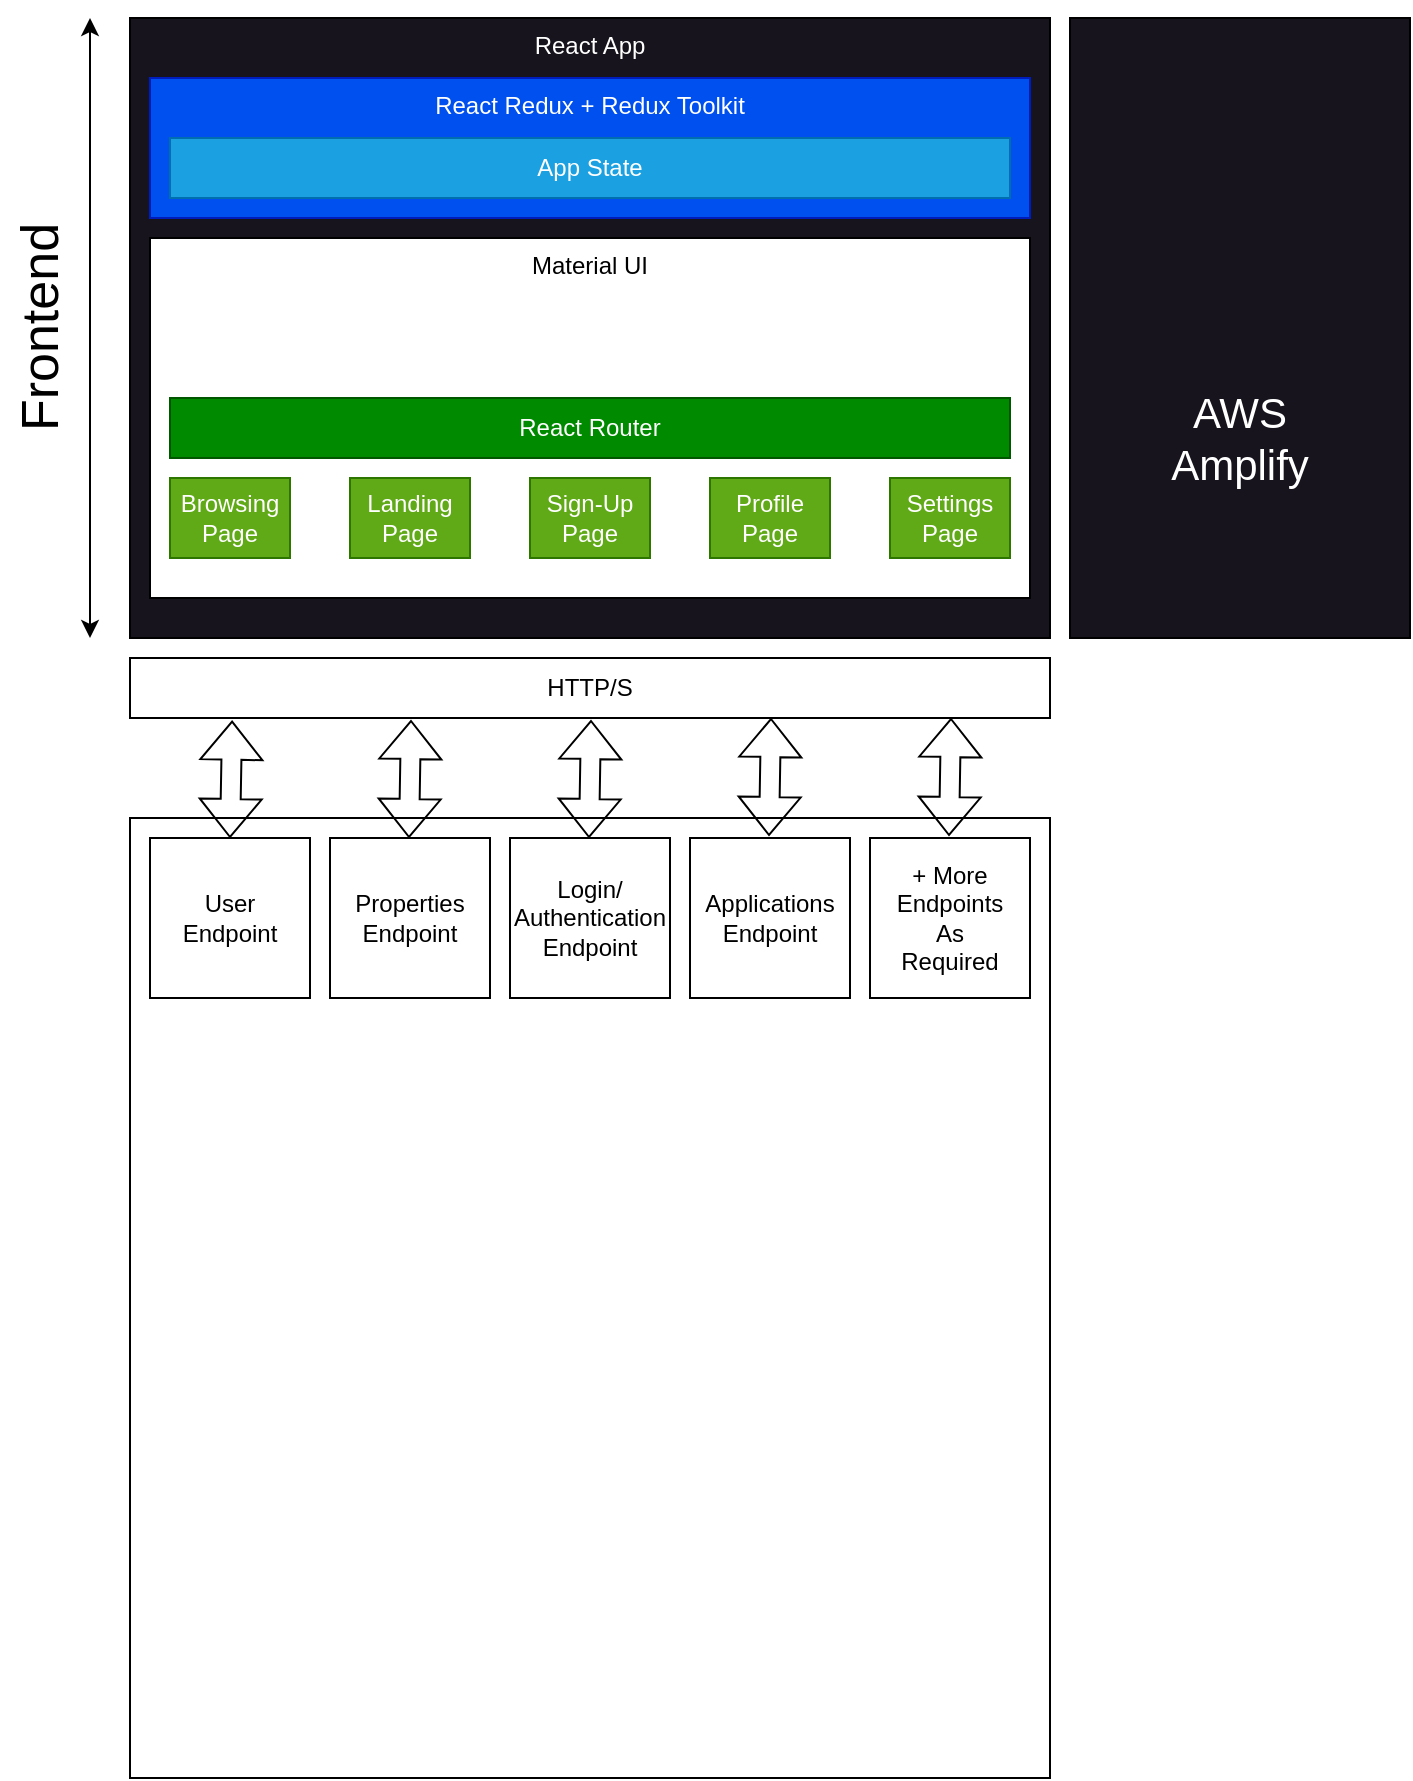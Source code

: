 <mxfile version="21.7.5" type="device">
  <diagram name="Page-1" id="B5wbCqf6-nGuKGuBVjZ5">
    <mxGraphModel dx="1366" dy="796" grid="1" gridSize="10" guides="1" tooltips="1" connect="1" arrows="1" fold="1" page="1" pageScale="1" pageWidth="850" pageHeight="1100" math="0" shadow="0">
      <root>
        <mxCell id="0" />
        <mxCell id="1" parent="0" />
        <mxCell id="WUPkjCL0fOqbodGG6Jco-2" value="&lt;font color=&quot;#ffffff&quot;&gt;React App&lt;/font&gt;" style="rounded=0;whiteSpace=wrap;html=1;verticalAlign=top;fillStyle=auto;fillColor=#18141d;fontColor=#000000;" vertex="1" parent="1">
          <mxGeometry x="170" y="110" width="460" height="310" as="geometry" />
        </mxCell>
        <mxCell id="WUPkjCL0fOqbodGG6Jco-19" value="HTTP/S" style="rounded=0;whiteSpace=wrap;html=1;" vertex="1" parent="1">
          <mxGeometry x="170" y="430" width="460" height="30" as="geometry" />
        </mxCell>
        <mxCell id="WUPkjCL0fOqbodGG6Jco-21" value="" style="group;fillColor=#0050ef;fontColor=#ffffff;strokeColor=#001DBC;" vertex="1" connectable="0" parent="1">
          <mxGeometry x="180" y="140" width="440" height="70" as="geometry" />
        </mxCell>
        <mxCell id="WUPkjCL0fOqbodGG6Jco-12" value="React Redux + Redux Toolkit" style="rounded=0;whiteSpace=wrap;html=1;verticalAlign=top;fillColor=#0050ef;fontColor=#ffffff;strokeColor=#001DBC;" vertex="1" parent="WUPkjCL0fOqbodGG6Jco-21">
          <mxGeometry width="440" height="70" as="geometry" />
        </mxCell>
        <mxCell id="WUPkjCL0fOqbodGG6Jco-16" value="App State" style="rounded=0;whiteSpace=wrap;html=1;fillColor=#1ba1e2;fontColor=#ffffff;strokeColor=#006EAF;" vertex="1" parent="WUPkjCL0fOqbodGG6Jco-21">
          <mxGeometry x="10" y="30" width="420" height="30" as="geometry" />
        </mxCell>
        <mxCell id="WUPkjCL0fOqbodGG6Jco-22" value="Material UI" style="rounded=0;whiteSpace=wrap;html=1;verticalAlign=top;" vertex="1" parent="1">
          <mxGeometry x="180" y="220" width="440" height="180" as="geometry" />
        </mxCell>
        <mxCell id="WUPkjCL0fOqbodGG6Jco-23" value="" style="group" vertex="1" connectable="0" parent="1">
          <mxGeometry x="190" y="300" width="420" height="80" as="geometry" />
        </mxCell>
        <mxCell id="WUPkjCL0fOqbodGG6Jco-4" value="React Router" style="rounded=0;whiteSpace=wrap;html=1;fillColor=#008a00;fontColor=#ffffff;strokeColor=#005700;" vertex="1" parent="WUPkjCL0fOqbodGG6Jco-23">
          <mxGeometry width="420" height="30" as="geometry" />
        </mxCell>
        <mxCell id="WUPkjCL0fOqbodGG6Jco-5" value="Landing&lt;br&gt;Page" style="rounded=0;whiteSpace=wrap;html=1;fillColor=#60a917;fontColor=#ffffff;strokeColor=#2D7600;" vertex="1" parent="WUPkjCL0fOqbodGG6Jco-23">
          <mxGeometry x="90" y="40" width="60" height="40" as="geometry" />
        </mxCell>
        <mxCell id="WUPkjCL0fOqbodGG6Jco-6" value="Browsing Page" style="rounded=0;whiteSpace=wrap;html=1;fillColor=#60a917;fontColor=#ffffff;strokeColor=#2D7600;" vertex="1" parent="WUPkjCL0fOqbodGG6Jco-23">
          <mxGeometry y="40" width="60" height="40" as="geometry" />
        </mxCell>
        <mxCell id="WUPkjCL0fOqbodGG6Jco-7" value="Sign-Up&lt;br&gt;Page" style="rounded=0;whiteSpace=wrap;html=1;fillColor=#60a917;fontColor=#ffffff;strokeColor=#2D7600;" vertex="1" parent="WUPkjCL0fOqbodGG6Jco-23">
          <mxGeometry x="180" y="40" width="60" height="40" as="geometry" />
        </mxCell>
        <mxCell id="WUPkjCL0fOqbodGG6Jco-8" value="Profile&lt;br&gt;Page" style="rounded=0;whiteSpace=wrap;html=1;fillColor=#60a917;fontColor=#ffffff;strokeColor=#2D7600;" vertex="1" parent="WUPkjCL0fOqbodGG6Jco-23">
          <mxGeometry x="270" y="40" width="60" height="40" as="geometry" />
        </mxCell>
        <mxCell id="WUPkjCL0fOqbodGG6Jco-9" value="Settings&lt;br&gt;Page" style="rounded=0;whiteSpace=wrap;html=1;fillColor=#60a917;fontColor=#ffffff;strokeColor=#2D7600;" vertex="1" parent="WUPkjCL0fOqbodGG6Jco-23">
          <mxGeometry x="360" y="40" width="60" height="40" as="geometry" />
        </mxCell>
        <mxCell id="WUPkjCL0fOqbodGG6Jco-24" value="" style="shape=image;verticalLabelPosition=bottom;labelBackgroundColor=default;verticalAlign=top;aspect=fixed;imageAspect=0;image=https://v4.mui.com/static/logo.png;" vertex="1" parent="1">
          <mxGeometry x="362.5" y="232.5" width="75" height="75" as="geometry" />
        </mxCell>
        <mxCell id="WUPkjCL0fOqbodGG6Jco-26" value="AWS&lt;br&gt;Amplify" style="rounded=0;whiteSpace=wrap;html=1;verticalAlign=middle;fillStyle=auto;fillColor=#18141d;fontColor=#FFFFFF;fontSize=21;spacingTop=110;" vertex="1" parent="1">
          <mxGeometry x="640" y="110" width="170" height="310" as="geometry" />
        </mxCell>
        <mxCell id="WUPkjCL0fOqbodGG6Jco-27" value="" style="rounded=0;whiteSpace=wrap;html=1;" vertex="1" parent="1">
          <mxGeometry x="170" y="510" width="460" height="480" as="geometry" />
        </mxCell>
        <mxCell id="WUPkjCL0fOqbodGG6Jco-28" value="User&lt;br&gt;Endpoint" style="whiteSpace=wrap;html=1;aspect=fixed;" vertex="1" parent="1">
          <mxGeometry x="180" y="520" width="80" height="80" as="geometry" />
        </mxCell>
        <mxCell id="WUPkjCL0fOqbodGG6Jco-30" value="Properties&lt;br&gt;Endpoint" style="whiteSpace=wrap;html=1;aspect=fixed;" vertex="1" parent="1">
          <mxGeometry x="270" y="520" width="80" height="80" as="geometry" />
        </mxCell>
        <mxCell id="WUPkjCL0fOqbodGG6Jco-31" value="Login/&lt;br&gt;Authentication&lt;br&gt;Endpoint" style="whiteSpace=wrap;html=1;aspect=fixed;" vertex="1" parent="1">
          <mxGeometry x="360" y="520" width="80" height="80" as="geometry" />
        </mxCell>
        <mxCell id="WUPkjCL0fOqbodGG6Jco-32" value="+ More&lt;br&gt;Endpoints&lt;br&gt;As&lt;br&gt;Required" style="whiteSpace=wrap;html=1;aspect=fixed;" vertex="1" parent="1">
          <mxGeometry x="540" y="520" width="80" height="80" as="geometry" />
        </mxCell>
        <mxCell id="WUPkjCL0fOqbodGG6Jco-33" value="Applications&lt;br&gt;Endpoint" style="whiteSpace=wrap;html=1;aspect=fixed;" vertex="1" parent="1">
          <mxGeometry x="450" y="520" width="80" height="80" as="geometry" />
        </mxCell>
        <mxCell id="WUPkjCL0fOqbodGG6Jco-41" value="" style="shape=flexArrow;endArrow=classic;startArrow=classic;html=1;rounded=0;entryX=0.111;entryY=1.045;entryDx=0;entryDy=0;entryPerimeter=0;exitX=0.5;exitY=0;exitDx=0;exitDy=0;" edge="1" parent="1" source="WUPkjCL0fOqbodGG6Jco-28" target="WUPkjCL0fOqbodGG6Jco-19">
          <mxGeometry width="100" height="100" relative="1" as="geometry">
            <mxPoint x="250" y="550" as="sourcePoint" />
            <mxPoint x="350" y="450" as="targetPoint" />
          </mxGeometry>
        </mxCell>
        <mxCell id="WUPkjCL0fOqbodGG6Jco-42" value="" style="shape=flexArrow;endArrow=classic;startArrow=classic;html=1;rounded=0;entryX=0.111;entryY=1.045;entryDx=0;entryDy=0;entryPerimeter=0;exitX=0.5;exitY=0;exitDx=0;exitDy=0;" edge="1" parent="1">
          <mxGeometry width="100" height="100" relative="1" as="geometry">
            <mxPoint x="309.5" y="520" as="sourcePoint" />
            <mxPoint x="310.5" y="461" as="targetPoint" />
          </mxGeometry>
        </mxCell>
        <mxCell id="WUPkjCL0fOqbodGG6Jco-43" value="" style="shape=flexArrow;endArrow=classic;startArrow=classic;html=1;rounded=0;entryX=0.111;entryY=1.045;entryDx=0;entryDy=0;entryPerimeter=0;exitX=0.5;exitY=0;exitDx=0;exitDy=0;" edge="1" parent="1">
          <mxGeometry width="100" height="100" relative="1" as="geometry">
            <mxPoint x="399.5" y="520" as="sourcePoint" />
            <mxPoint x="400.5" y="461" as="targetPoint" />
          </mxGeometry>
        </mxCell>
        <mxCell id="WUPkjCL0fOqbodGG6Jco-44" value="" style="shape=flexArrow;endArrow=classic;startArrow=classic;html=1;rounded=0;entryX=0.111;entryY=1.045;entryDx=0;entryDy=0;entryPerimeter=0;exitX=0.5;exitY=0;exitDx=0;exitDy=0;" edge="1" parent="1">
          <mxGeometry width="100" height="100" relative="1" as="geometry">
            <mxPoint x="489.5" y="519" as="sourcePoint" />
            <mxPoint x="490.5" y="460" as="targetPoint" />
          </mxGeometry>
        </mxCell>
        <mxCell id="WUPkjCL0fOqbodGG6Jco-45" value="" style="shape=flexArrow;endArrow=classic;startArrow=classic;html=1;rounded=0;entryX=0.111;entryY=1.045;entryDx=0;entryDy=0;entryPerimeter=0;exitX=0.5;exitY=0;exitDx=0;exitDy=0;" edge="1" parent="1">
          <mxGeometry width="100" height="100" relative="1" as="geometry">
            <mxPoint x="579.5" y="519" as="sourcePoint" />
            <mxPoint x="580.5" y="460" as="targetPoint" />
          </mxGeometry>
        </mxCell>
        <mxCell id="WUPkjCL0fOqbodGG6Jco-46" value="" style="endArrow=classic;startArrow=classic;html=1;rounded=0;" edge="1" parent="1">
          <mxGeometry width="50" height="50" relative="1" as="geometry">
            <mxPoint x="150" y="420" as="sourcePoint" />
            <mxPoint x="150" y="110" as="targetPoint" />
          </mxGeometry>
        </mxCell>
        <mxCell id="WUPkjCL0fOqbodGG6Jco-47" value="Frontend" style="text;html=1;align=center;verticalAlign=middle;resizable=0;points=[];autosize=1;strokeColor=none;fillColor=none;rotation=-90;fontSize=26;" vertex="1" parent="1">
          <mxGeometry x="60" y="245" width="130" height="40" as="geometry" />
        </mxCell>
        <mxCell id="WUPkjCL0fOqbodGG6Jco-48" value="" style="shape=image;verticalLabelPosition=bottom;labelBackgroundColor=default;verticalAlign=top;aspect=fixed;imageAspect=0;image=https://seeklogo.com/images/A/aws-amplify-logo-D68DDB5AB1-seeklogo.com.png;" vertex="1" parent="1">
          <mxGeometry x="660" y="187.93" width="130" height="97.07" as="geometry" />
        </mxCell>
      </root>
    </mxGraphModel>
  </diagram>
</mxfile>
